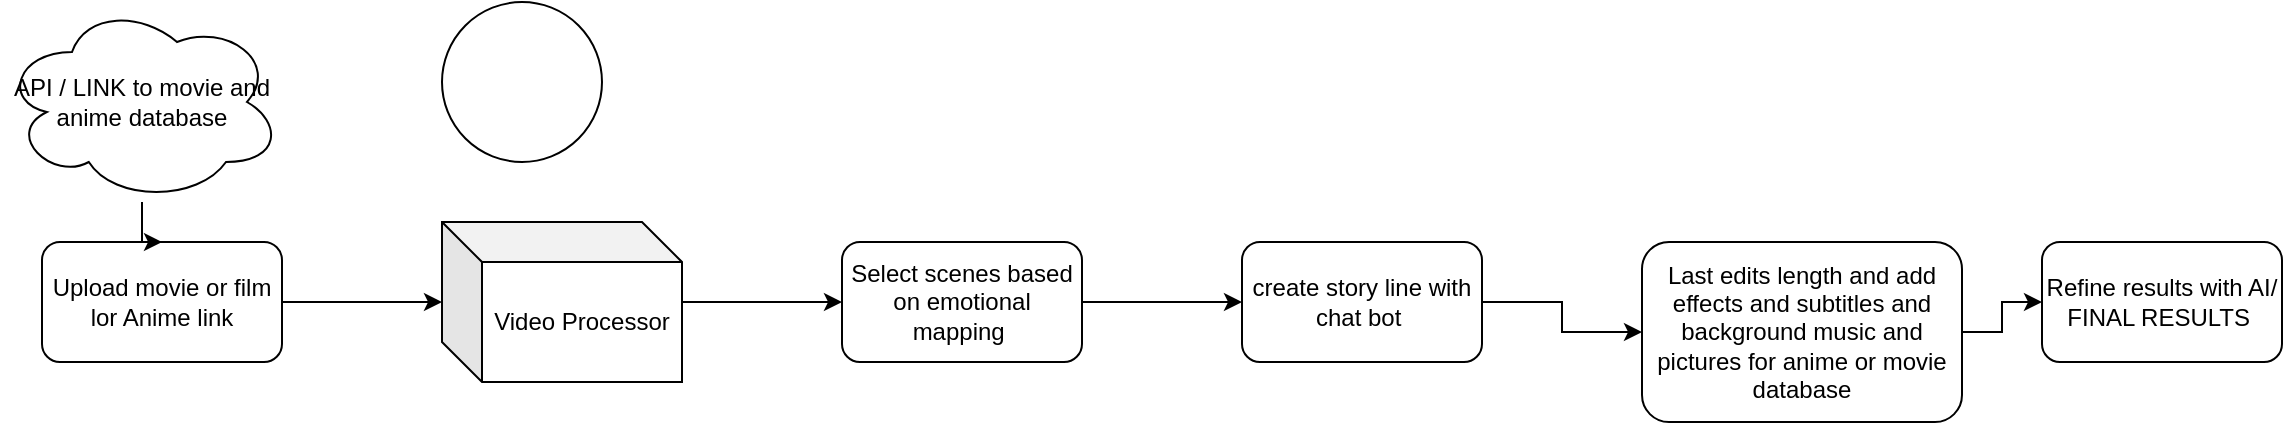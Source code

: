 <mxfile version="26.0.3">
  <diagram name="Page-1" id="v-Yuii_U4lAQ5EKg4D5u">
    <mxGraphModel dx="794" dy="492" grid="1" gridSize="10" guides="1" tooltips="1" connect="1" arrows="1" fold="1" page="1" pageScale="1" pageWidth="827" pageHeight="1169" math="0" shadow="0">
      <root>
        <mxCell id="0" />
        <mxCell id="1" parent="0" />
        <mxCell id="aOHxwXezfj5cdc1zACe4-3" value="" style="edgeStyle=orthogonalEdgeStyle;rounded=0;orthogonalLoop=1;jettySize=auto;html=1;" edge="1" parent="1" source="aOHxwXezfj5cdc1zACe4-1">
          <mxGeometry relative="1" as="geometry">
            <mxPoint x="550" y="260" as="targetPoint" />
          </mxGeometry>
        </mxCell>
        <mxCell id="aOHxwXezfj5cdc1zACe4-1" value="Upload movie or film lor Anime link" style="rounded=1;whiteSpace=wrap;html=1;" vertex="1" parent="1">
          <mxGeometry x="350" y="230" width="120" height="60" as="geometry" />
        </mxCell>
        <mxCell id="aOHxwXezfj5cdc1zACe4-6" value="" style="edgeStyle=orthogonalEdgeStyle;rounded=0;orthogonalLoop=1;jettySize=auto;html=1;" edge="1" parent="1" source="aOHxwXezfj5cdc1zACe4-4" target="aOHxwXezfj5cdc1zACe4-5">
          <mxGeometry relative="1" as="geometry" />
        </mxCell>
        <mxCell id="aOHxwXezfj5cdc1zACe4-4" value="Video Processor" style="shape=cube;whiteSpace=wrap;html=1;boundedLbl=1;backgroundOutline=1;darkOpacity=0.05;darkOpacity2=0.1;" vertex="1" parent="1">
          <mxGeometry x="550" y="220" width="120" height="80" as="geometry" />
        </mxCell>
        <mxCell id="aOHxwXezfj5cdc1zACe4-8" value="" style="edgeStyle=orthogonalEdgeStyle;rounded=0;orthogonalLoop=1;jettySize=auto;html=1;" edge="1" parent="1" source="aOHxwXezfj5cdc1zACe4-5" target="aOHxwXezfj5cdc1zACe4-7">
          <mxGeometry relative="1" as="geometry" />
        </mxCell>
        <mxCell id="aOHxwXezfj5cdc1zACe4-5" value="Select scenes based on emotional mapping&amp;nbsp;" style="rounded=1;whiteSpace=wrap;html=1;" vertex="1" parent="1">
          <mxGeometry x="750" y="230" width="120" height="60" as="geometry" />
        </mxCell>
        <mxCell id="aOHxwXezfj5cdc1zACe4-10" value="" style="edgeStyle=orthogonalEdgeStyle;rounded=0;orthogonalLoop=1;jettySize=auto;html=1;" edge="1" parent="1" source="aOHxwXezfj5cdc1zACe4-7" target="aOHxwXezfj5cdc1zACe4-9">
          <mxGeometry relative="1" as="geometry" />
        </mxCell>
        <mxCell id="aOHxwXezfj5cdc1zACe4-7" value="create story line with chat bot&amp;nbsp;" style="whiteSpace=wrap;html=1;rounded=1;" vertex="1" parent="1">
          <mxGeometry x="950" y="230" width="120" height="60" as="geometry" />
        </mxCell>
        <mxCell id="aOHxwXezfj5cdc1zACe4-12" value="" style="edgeStyle=orthogonalEdgeStyle;rounded=0;orthogonalLoop=1;jettySize=auto;html=1;" edge="1" parent="1" source="aOHxwXezfj5cdc1zACe4-9" target="aOHxwXezfj5cdc1zACe4-11">
          <mxGeometry relative="1" as="geometry" />
        </mxCell>
        <mxCell id="aOHxwXezfj5cdc1zACe4-9" value="Last edits length and add effects and subtitles and background music and pictures for anime or movie database" style="whiteSpace=wrap;html=1;rounded=1;" vertex="1" parent="1">
          <mxGeometry x="1150" y="230" width="160" height="90" as="geometry" />
        </mxCell>
        <mxCell id="aOHxwXezfj5cdc1zACe4-11" value="Refine results with AI/ FINAL RESULTS&amp;nbsp;" style="whiteSpace=wrap;html=1;rounded=1;" vertex="1" parent="1">
          <mxGeometry x="1350" y="230" width="120" height="60" as="geometry" />
        </mxCell>
        <mxCell id="aOHxwXezfj5cdc1zACe4-14" value="" style="edgeStyle=orthogonalEdgeStyle;rounded=0;orthogonalLoop=1;jettySize=auto;html=1;" edge="1" parent="1" source="aOHxwXezfj5cdc1zACe4-13" target="aOHxwXezfj5cdc1zACe4-1">
          <mxGeometry relative="1" as="geometry" />
        </mxCell>
        <mxCell id="aOHxwXezfj5cdc1zACe4-13" value="API / LINK to movie and anime database" style="ellipse;shape=cloud;whiteSpace=wrap;html=1;" vertex="1" parent="1">
          <mxGeometry x="330" y="110" width="140" height="100" as="geometry" />
        </mxCell>
        <mxCell id="aOHxwXezfj5cdc1zACe4-15" value="" style="ellipse;whiteSpace=wrap;html=1;" vertex="1" parent="1">
          <mxGeometry x="550" y="110" width="80" height="80" as="geometry" />
        </mxCell>
      </root>
    </mxGraphModel>
  </diagram>
</mxfile>
